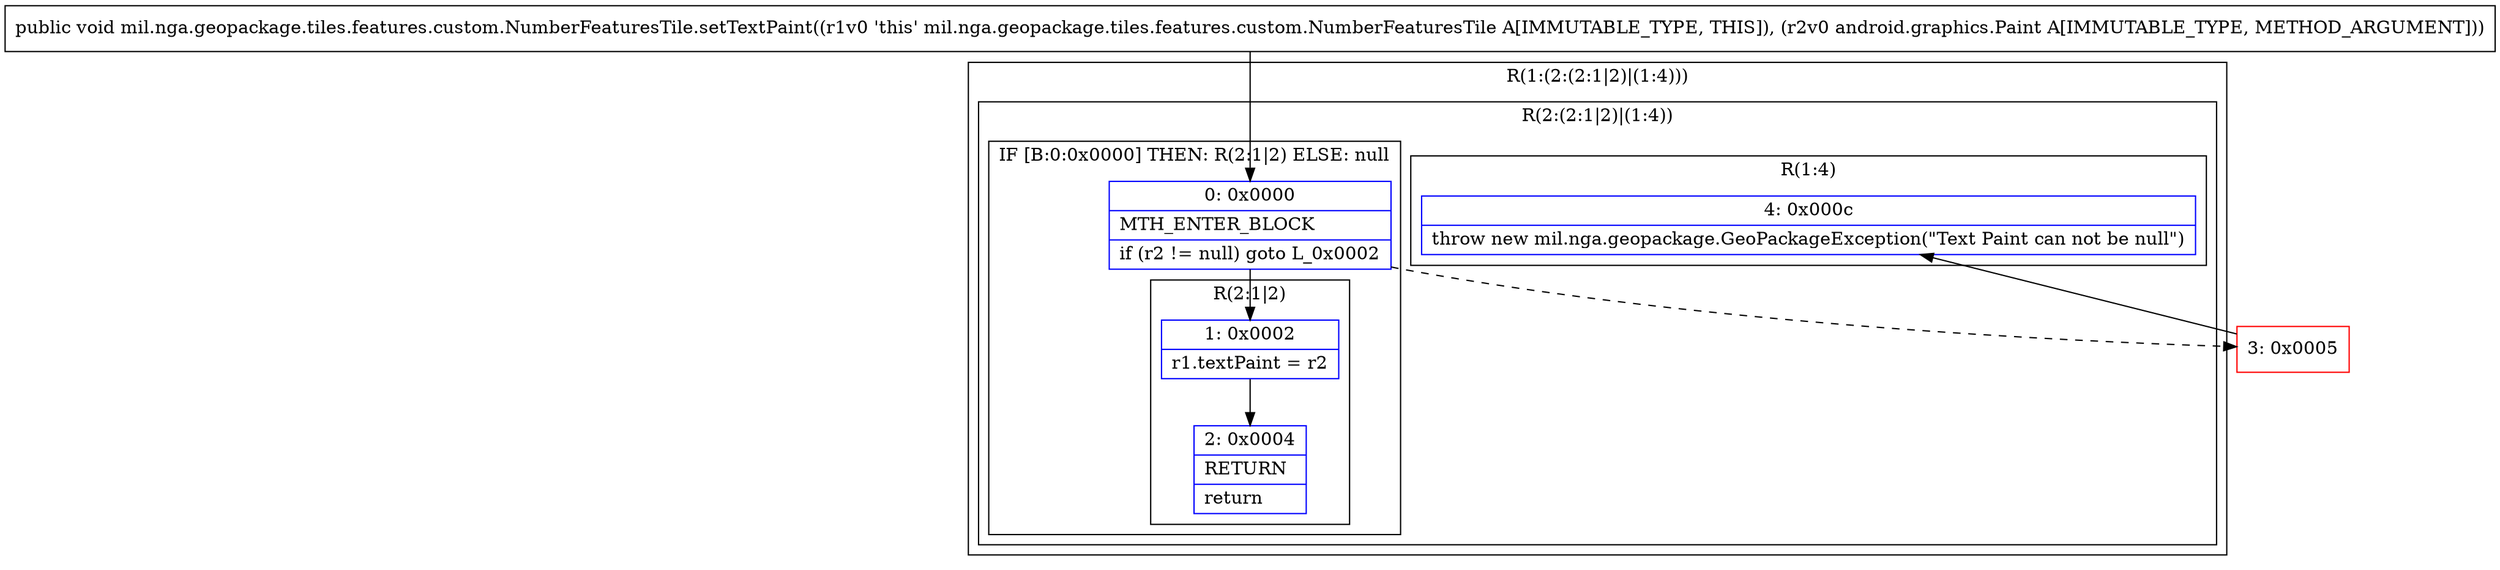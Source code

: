 digraph "CFG formil.nga.geopackage.tiles.features.custom.NumberFeaturesTile.setTextPaint(Landroid\/graphics\/Paint;)V" {
subgraph cluster_Region_2130354762 {
label = "R(1:(2:(2:1|2)|(1:4)))";
node [shape=record,color=blue];
subgraph cluster_Region_1615409361 {
label = "R(2:(2:1|2)|(1:4))";
node [shape=record,color=blue];
subgraph cluster_IfRegion_1793927924 {
label = "IF [B:0:0x0000] THEN: R(2:1|2) ELSE: null";
node [shape=record,color=blue];
Node_0 [shape=record,label="{0\:\ 0x0000|MTH_ENTER_BLOCK\l|if (r2 != null) goto L_0x0002\l}"];
subgraph cluster_Region_1842916055 {
label = "R(2:1|2)";
node [shape=record,color=blue];
Node_1 [shape=record,label="{1\:\ 0x0002|r1.textPaint = r2\l}"];
Node_2 [shape=record,label="{2\:\ 0x0004|RETURN\l|return\l}"];
}
}
subgraph cluster_Region_1176223188 {
label = "R(1:4)";
node [shape=record,color=blue];
Node_4 [shape=record,label="{4\:\ 0x000c|throw new mil.nga.geopackage.GeoPackageException(\"Text Paint can not be null\")\l}"];
}
}
}
Node_3 [shape=record,color=red,label="{3\:\ 0x0005}"];
MethodNode[shape=record,label="{public void mil.nga.geopackage.tiles.features.custom.NumberFeaturesTile.setTextPaint((r1v0 'this' mil.nga.geopackage.tiles.features.custom.NumberFeaturesTile A[IMMUTABLE_TYPE, THIS]), (r2v0 android.graphics.Paint A[IMMUTABLE_TYPE, METHOD_ARGUMENT])) }"];
MethodNode -> Node_0;
Node_0 -> Node_1;
Node_0 -> Node_3[style=dashed];
Node_1 -> Node_2;
Node_3 -> Node_4;
}

